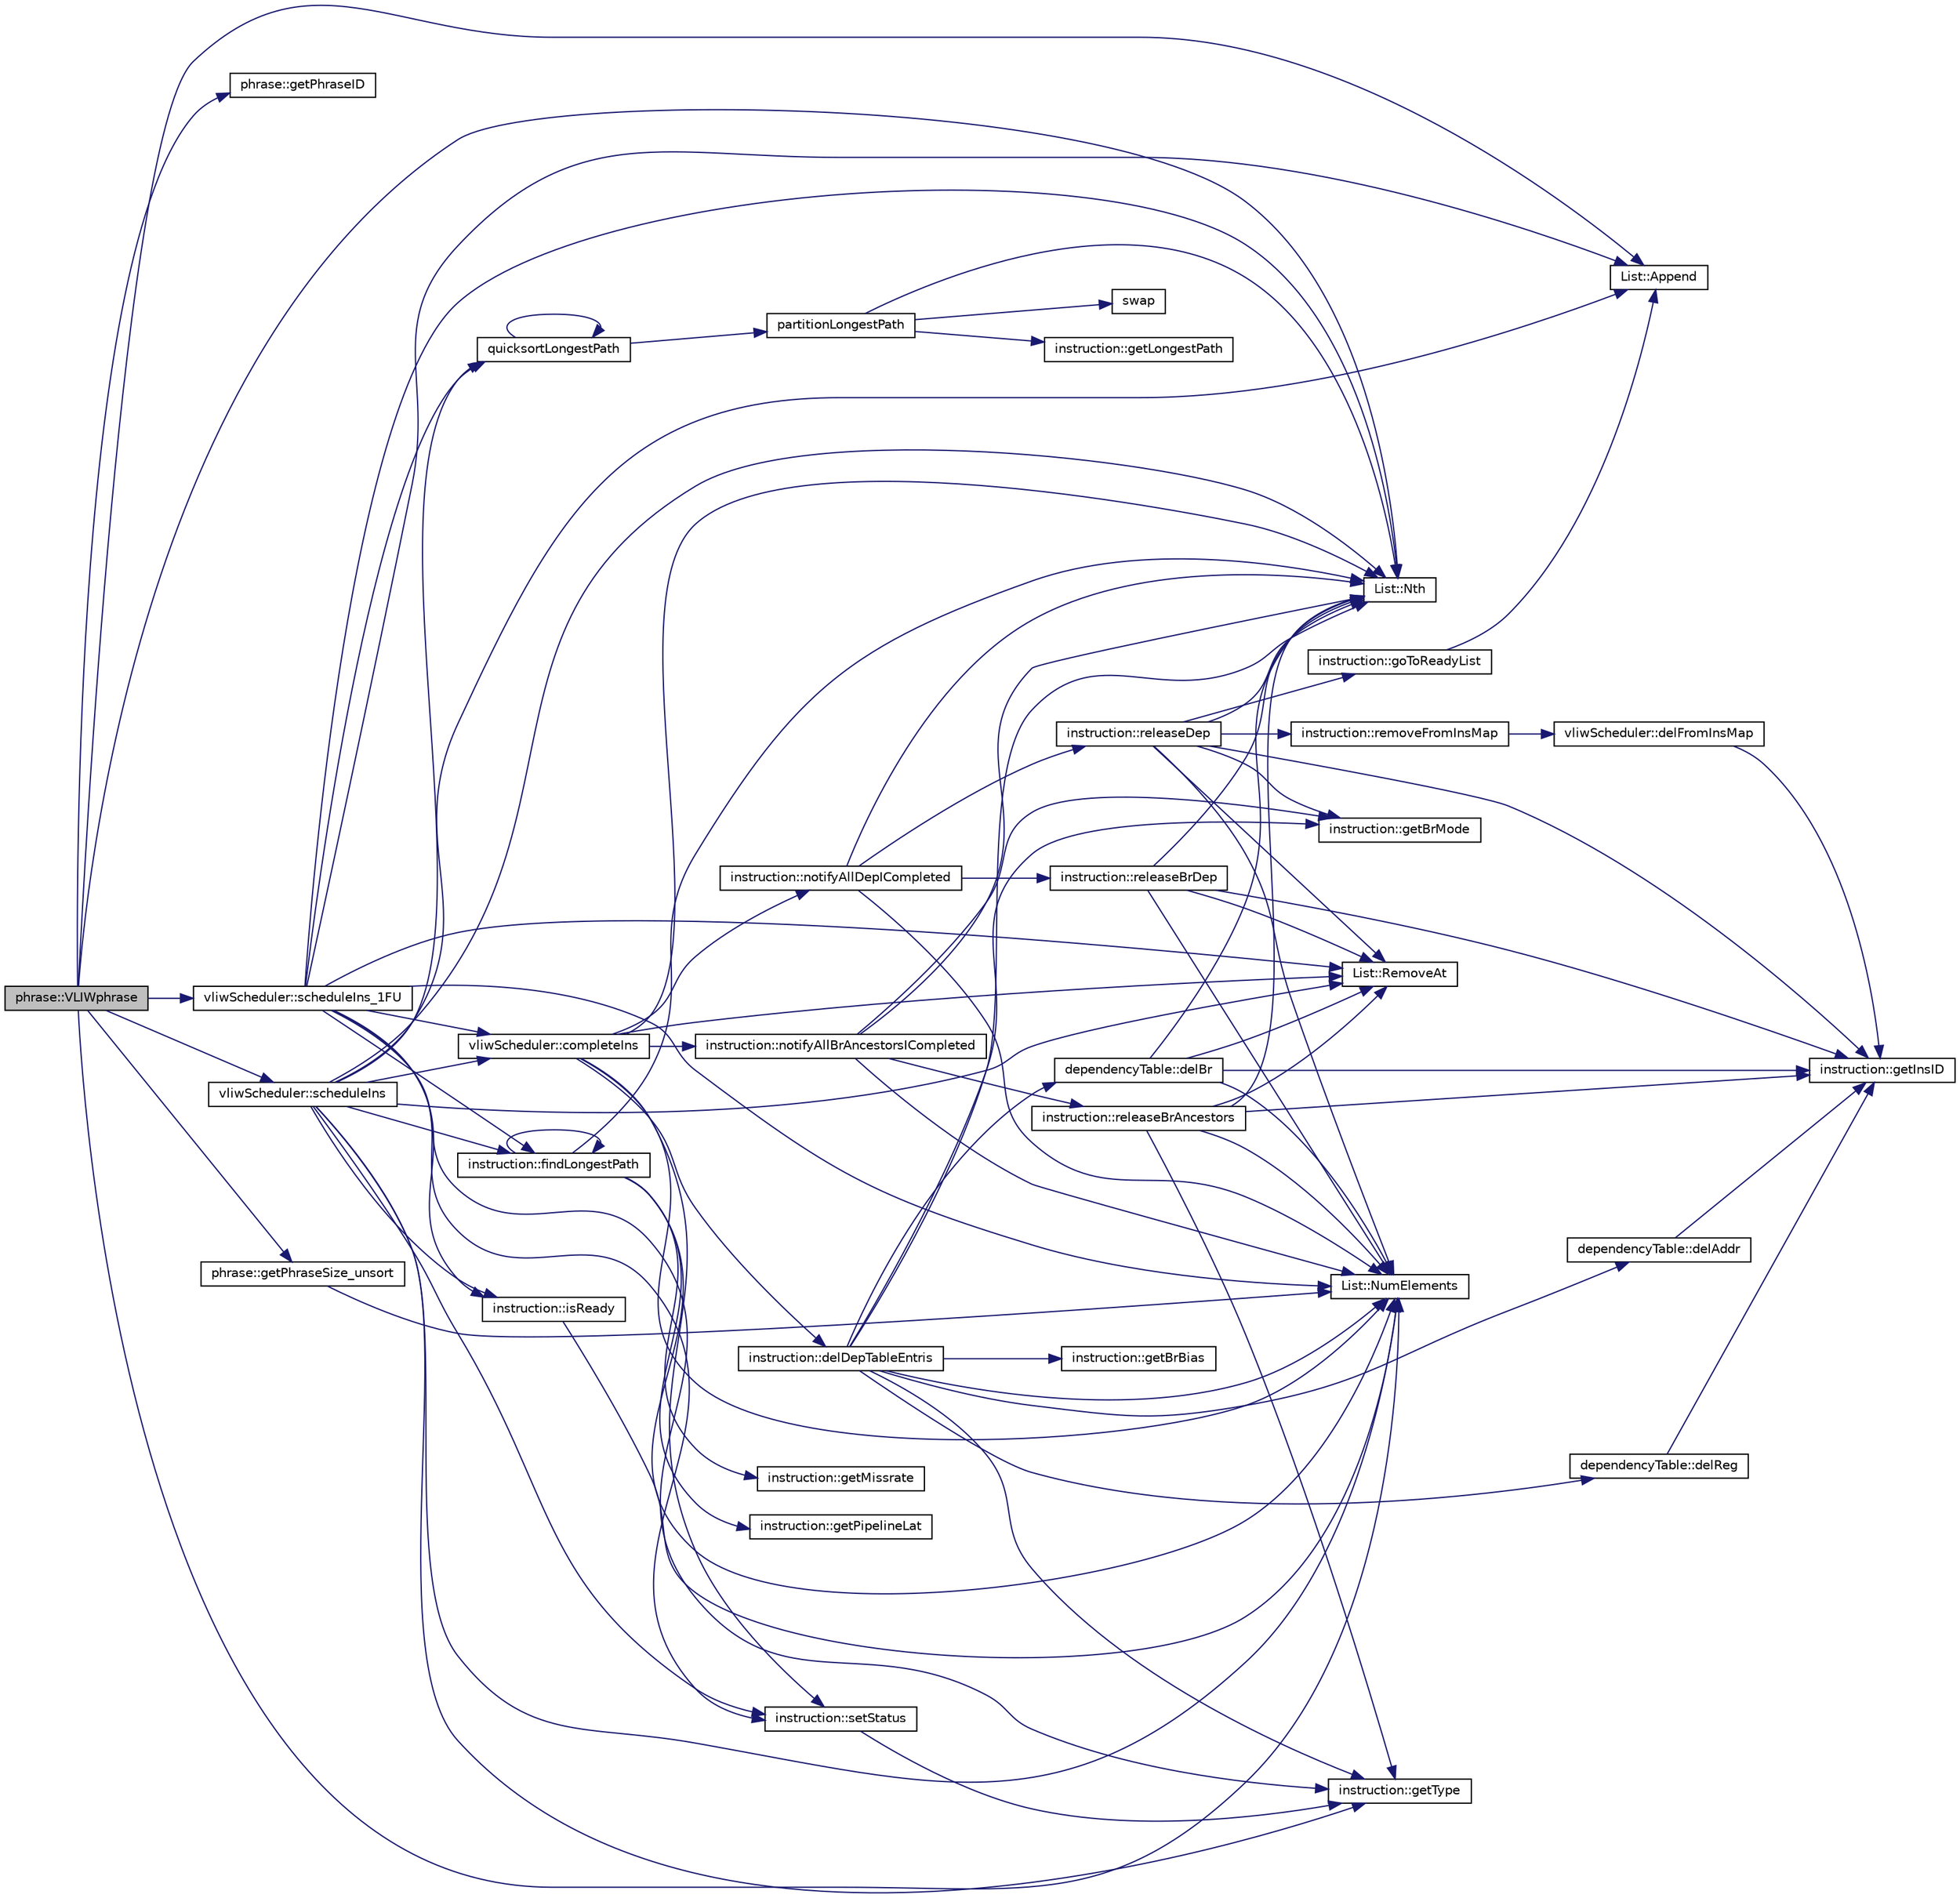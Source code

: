 digraph G
{
  edge [fontname="Helvetica",fontsize="10",labelfontname="Helvetica",labelfontsize="10"];
  node [fontname="Helvetica",fontsize="10",shape=record];
  rankdir=LR;
  Node1 [label="phrase::VLIWphrase",height=0.2,width=0.4,color="black", fillcolor="grey75", style="filled" fontcolor="black"];
  Node1 -> Node2 [color="midnightblue",fontsize="10",style="solid",fontname="Helvetica"];
  Node2 [label="List::Append",height=0.2,width=0.4,color="black", fillcolor="white", style="filled",URL="$classList.html#a473190098e38206d0125b0737245e613"];
  Node1 -> Node3 [color="midnightblue",fontsize="10",style="solid",fontname="Helvetica"];
  Node3 [label="phrase::getPhraseID",height=0.2,width=0.4,color="black", fillcolor="white", style="filled",URL="$classphrase.html#af752a00d3a1ec5ff1df4614ceb959027"];
  Node1 -> Node4 [color="midnightblue",fontsize="10",style="solid",fontname="Helvetica"];
  Node4 [label="phrase::getPhraseSize_unsort",height=0.2,width=0.4,color="black", fillcolor="white", style="filled",URL="$classphrase.html#a214d303bd1646e75a45855c7b9712ac7"];
  Node4 -> Node5 [color="midnightblue",fontsize="10",style="solid",fontname="Helvetica"];
  Node5 [label="List::NumElements",height=0.2,width=0.4,color="black", fillcolor="white", style="filled",URL="$classList.html#ac2e9d50f703b01bf643fa6ce50837c26"];
  Node1 -> Node6 [color="midnightblue",fontsize="10",style="solid",fontname="Helvetica"];
  Node6 [label="List::Nth",height=0.2,width=0.4,color="black", fillcolor="white", style="filled",URL="$classList.html#a5eb964816de33c85e1d46658ddf8c6c4"];
  Node1 -> Node5 [color="midnightblue",fontsize="10",style="solid",fontname="Helvetica"];
  Node1 -> Node7 [color="midnightblue",fontsize="10",style="solid",fontname="Helvetica"];
  Node7 [label="vliwScheduler::scheduleIns",height=0.2,width=0.4,color="black", fillcolor="white", style="filled",URL="$classvliwScheduler.html#a29a8e438bea013f48b2cc7b3e672dfe6"];
  Node7 -> Node2 [color="midnightblue",fontsize="10",style="solid",fontname="Helvetica"];
  Node7 -> Node8 [color="midnightblue",fontsize="10",style="solid",fontname="Helvetica"];
  Node8 [label="vliwScheduler::completeIns",height=0.2,width=0.4,color="black", fillcolor="white", style="filled",URL="$classvliwScheduler.html#aae6254bfac1e348447643a0dec8cbf03"];
  Node8 -> Node9 [color="midnightblue",fontsize="10",style="solid",fontname="Helvetica"];
  Node9 [label="instruction::delDepTableEntris",height=0.2,width=0.4,color="black", fillcolor="white", style="filled",URL="$classinstruction.html#aa97fc6d29e3d841baede2a83414b3997"];
  Node9 -> Node10 [color="midnightblue",fontsize="10",style="solid",fontname="Helvetica"];
  Node10 [label="dependencyTable::delAddr",height=0.2,width=0.4,color="black", fillcolor="white", style="filled",URL="$classdependencyTable.html#abffec553d72068c891beb9fa8fe73440"];
  Node10 -> Node11 [color="midnightblue",fontsize="10",style="solid",fontname="Helvetica"];
  Node11 [label="instruction::getInsID",height=0.2,width=0.4,color="black", fillcolor="white", style="filled",URL="$classinstruction.html#a0856c8a7411c298a51cd8d8d5e2f8b12"];
  Node9 -> Node12 [color="midnightblue",fontsize="10",style="solid",fontname="Helvetica"];
  Node12 [label="dependencyTable::delBr",height=0.2,width=0.4,color="black", fillcolor="white", style="filled",URL="$classdependencyTable.html#a6b94d787b12a3979b8b182c7e5bde07f"];
  Node12 -> Node11 [color="midnightblue",fontsize="10",style="solid",fontname="Helvetica"];
  Node12 -> Node6 [color="midnightblue",fontsize="10",style="solid",fontname="Helvetica"];
  Node12 -> Node5 [color="midnightblue",fontsize="10",style="solid",fontname="Helvetica"];
  Node12 -> Node13 [color="midnightblue",fontsize="10",style="solid",fontname="Helvetica"];
  Node13 [label="List::RemoveAt",height=0.2,width=0.4,color="black", fillcolor="white", style="filled",URL="$classList.html#af17f72d263f90d53ea8501b5b1853470"];
  Node9 -> Node14 [color="midnightblue",fontsize="10",style="solid",fontname="Helvetica"];
  Node14 [label="dependencyTable::delReg",height=0.2,width=0.4,color="black", fillcolor="white", style="filled",URL="$classdependencyTable.html#a6057fc845371e5846048e7c7ede21cd8"];
  Node14 -> Node11 [color="midnightblue",fontsize="10",style="solid",fontname="Helvetica"];
  Node9 -> Node15 [color="midnightblue",fontsize="10",style="solid",fontname="Helvetica"];
  Node15 [label="instruction::getBrBias",height=0.2,width=0.4,color="black", fillcolor="white", style="filled",URL="$classinstruction.html#ac75c130a63a934b5e7e6ea4317a92a73"];
  Node9 -> Node16 [color="midnightblue",fontsize="10",style="solid",fontname="Helvetica"];
  Node16 [label="instruction::getBrMode",height=0.2,width=0.4,color="black", fillcolor="white", style="filled",URL="$classinstruction.html#a5ec270309f416ce62db5ea8e6478819d"];
  Node9 -> Node17 [color="midnightblue",fontsize="10",style="solid",fontname="Helvetica"];
  Node17 [label="instruction::getType",height=0.2,width=0.4,color="black", fillcolor="white", style="filled",URL="$classinstruction.html#a47623362d505a662b974624f81288389"];
  Node9 -> Node6 [color="midnightblue",fontsize="10",style="solid",fontname="Helvetica"];
  Node9 -> Node5 [color="midnightblue",fontsize="10",style="solid",fontname="Helvetica"];
  Node8 -> Node18 [color="midnightblue",fontsize="10",style="solid",fontname="Helvetica"];
  Node18 [label="instruction::notifyAllBrAncestorsICompleted",height=0.2,width=0.4,color="black", fillcolor="white", style="filled",URL="$classinstruction.html#a004b3ed6bdd168e05d4deb6d9dcb6080"];
  Node18 -> Node16 [color="midnightblue",fontsize="10",style="solid",fontname="Helvetica"];
  Node18 -> Node6 [color="midnightblue",fontsize="10",style="solid",fontname="Helvetica"];
  Node18 -> Node5 [color="midnightblue",fontsize="10",style="solid",fontname="Helvetica"];
  Node18 -> Node19 [color="midnightblue",fontsize="10",style="solid",fontname="Helvetica"];
  Node19 [label="instruction::releaseBrAncestors",height=0.2,width=0.4,color="black", fillcolor="white", style="filled",URL="$classinstruction.html#a3ad24eb0105af8c9f593642c3961236f"];
  Node19 -> Node11 [color="midnightblue",fontsize="10",style="solid",fontname="Helvetica"];
  Node19 -> Node17 [color="midnightblue",fontsize="10",style="solid",fontname="Helvetica"];
  Node19 -> Node6 [color="midnightblue",fontsize="10",style="solid",fontname="Helvetica"];
  Node19 -> Node5 [color="midnightblue",fontsize="10",style="solid",fontname="Helvetica"];
  Node19 -> Node13 [color="midnightblue",fontsize="10",style="solid",fontname="Helvetica"];
  Node8 -> Node20 [color="midnightblue",fontsize="10",style="solid",fontname="Helvetica"];
  Node20 [label="instruction::notifyAllDepICompleted",height=0.2,width=0.4,color="black", fillcolor="white", style="filled",URL="$classinstruction.html#a4d6726de4186f3010dd064582d4637d4"];
  Node20 -> Node6 [color="midnightblue",fontsize="10",style="solid",fontname="Helvetica"];
  Node20 -> Node5 [color="midnightblue",fontsize="10",style="solid",fontname="Helvetica"];
  Node20 -> Node21 [color="midnightblue",fontsize="10",style="solid",fontname="Helvetica"];
  Node21 [label="instruction::releaseBrDep",height=0.2,width=0.4,color="black", fillcolor="white", style="filled",URL="$classinstruction.html#a8a4fb5b938939b6988c7d76a1808ef0c"];
  Node21 -> Node11 [color="midnightblue",fontsize="10",style="solid",fontname="Helvetica"];
  Node21 -> Node6 [color="midnightblue",fontsize="10",style="solid",fontname="Helvetica"];
  Node21 -> Node5 [color="midnightblue",fontsize="10",style="solid",fontname="Helvetica"];
  Node21 -> Node13 [color="midnightblue",fontsize="10",style="solid",fontname="Helvetica"];
  Node20 -> Node22 [color="midnightblue",fontsize="10",style="solid",fontname="Helvetica"];
  Node22 [label="instruction::releaseDep",height=0.2,width=0.4,color="black", fillcolor="white", style="filled",URL="$classinstruction.html#a9c036772123e1dcf59239cd5fd065f0f"];
  Node22 -> Node16 [color="midnightblue",fontsize="10",style="solid",fontname="Helvetica"];
  Node22 -> Node11 [color="midnightblue",fontsize="10",style="solid",fontname="Helvetica"];
  Node22 -> Node23 [color="midnightblue",fontsize="10",style="solid",fontname="Helvetica"];
  Node23 [label="instruction::goToReadyList",height=0.2,width=0.4,color="black", fillcolor="white", style="filled",URL="$classinstruction.html#ae98b3fc0943715a103b91ab8bf272758"];
  Node23 -> Node2 [color="midnightblue",fontsize="10",style="solid",fontname="Helvetica"];
  Node22 -> Node6 [color="midnightblue",fontsize="10",style="solid",fontname="Helvetica"];
  Node22 -> Node5 [color="midnightblue",fontsize="10",style="solid",fontname="Helvetica"];
  Node22 -> Node13 [color="midnightblue",fontsize="10",style="solid",fontname="Helvetica"];
  Node22 -> Node24 [color="midnightblue",fontsize="10",style="solid",fontname="Helvetica"];
  Node24 [label="instruction::removeFromInsMap",height=0.2,width=0.4,color="black", fillcolor="white", style="filled",URL="$classinstruction.html#a435d34db2d195bc1a3c451f0132151c1"];
  Node24 -> Node25 [color="midnightblue",fontsize="10",style="solid",fontname="Helvetica"];
  Node25 [label="vliwScheduler::delFromInsMap",height=0.2,width=0.4,color="black", fillcolor="white", style="filled",URL="$classvliwScheduler.html#ae3dceea059708a0c576983d42eeeb929"];
  Node25 -> Node11 [color="midnightblue",fontsize="10",style="solid",fontname="Helvetica"];
  Node8 -> Node6 [color="midnightblue",fontsize="10",style="solid",fontname="Helvetica"];
  Node8 -> Node5 [color="midnightblue",fontsize="10",style="solid",fontname="Helvetica"];
  Node8 -> Node13 [color="midnightblue",fontsize="10",style="solid",fontname="Helvetica"];
  Node8 -> Node26 [color="midnightblue",fontsize="10",style="solid",fontname="Helvetica"];
  Node26 [label="instruction::setStatus",height=0.2,width=0.4,color="black", fillcolor="white", style="filled",URL="$classinstruction.html#ab4b1bbe98c775d3a1fab0ed281a4ad4f"];
  Node26 -> Node17 [color="midnightblue",fontsize="10",style="solid",fontname="Helvetica"];
  Node7 -> Node27 [color="midnightblue",fontsize="10",style="solid",fontname="Helvetica"];
  Node27 [label="instruction::findLongestPath",height=0.2,width=0.4,color="black", fillcolor="white", style="filled",URL="$classinstruction.html#a7415b29e4aaa425287031bc867951d55"];
  Node27 -> Node27 [color="midnightblue",fontsize="10",style="solid",fontname="Helvetica"];
  Node27 -> Node28 [color="midnightblue",fontsize="10",style="solid",fontname="Helvetica"];
  Node28 [label="instruction::getMissrate",height=0.2,width=0.4,color="black", fillcolor="white", style="filled",URL="$classinstruction.html#a7f04521e22bec22c519fdc44d7c8b83a"];
  Node27 -> Node29 [color="midnightblue",fontsize="10",style="solid",fontname="Helvetica"];
  Node29 [label="instruction::getPipelineLat",height=0.2,width=0.4,color="black", fillcolor="white", style="filled",URL="$classinstruction.html#a6691b4bcb64ecd50e0aea3a0558137d0"];
  Node27 -> Node6 [color="midnightblue",fontsize="10",style="solid",fontname="Helvetica"];
  Node27 -> Node5 [color="midnightblue",fontsize="10",style="solid",fontname="Helvetica"];
  Node7 -> Node17 [color="midnightblue",fontsize="10",style="solid",fontname="Helvetica"];
  Node7 -> Node30 [color="midnightblue",fontsize="10",style="solid",fontname="Helvetica"];
  Node30 [label="instruction::isReady",height=0.2,width=0.4,color="black", fillcolor="white", style="filled",URL="$classinstruction.html#a3d3c5926b3f74fa012e77011f6d65a57"];
  Node30 -> Node5 [color="midnightblue",fontsize="10",style="solid",fontname="Helvetica"];
  Node7 -> Node6 [color="midnightblue",fontsize="10",style="solid",fontname="Helvetica"];
  Node7 -> Node5 [color="midnightblue",fontsize="10",style="solid",fontname="Helvetica"];
  Node7 -> Node31 [color="midnightblue",fontsize="10",style="solid",fontname="Helvetica"];
  Node31 [label="quicksortLongestPath",height=0.2,width=0.4,color="black", fillcolor="white", style="filled",URL="$backend_2quickSort_8cpp.html#a200d864344f989164a45f0cd735d82e6"];
  Node31 -> Node32 [color="midnightblue",fontsize="10",style="solid",fontname="Helvetica"];
  Node32 [label="partitionLongestPath",height=0.2,width=0.4,color="black", fillcolor="white", style="filled",URL="$backend_2quickSort_8cpp.html#aa56ec25f7954ac99821ae5a33fec064c"];
  Node32 -> Node33 [color="midnightblue",fontsize="10",style="solid",fontname="Helvetica"];
  Node33 [label="instruction::getLongestPath",height=0.2,width=0.4,color="black", fillcolor="white", style="filled",URL="$classinstruction.html#af4d93f837096be4e0dd2fe8951b1114e"];
  Node32 -> Node6 [color="midnightblue",fontsize="10",style="solid",fontname="Helvetica"];
  Node32 -> Node34 [color="midnightblue",fontsize="10",style="solid",fontname="Helvetica"];
  Node34 [label="swap",height=0.2,width=0.4,color="black", fillcolor="white", style="filled",URL="$backend_2quickSort_8cpp.html#a9b60d58c6031a4013f0a26bdd29d78ff"];
  Node31 -> Node31 [color="midnightblue",fontsize="10",style="solid",fontname="Helvetica"];
  Node7 -> Node13 [color="midnightblue",fontsize="10",style="solid",fontname="Helvetica"];
  Node7 -> Node26 [color="midnightblue",fontsize="10",style="solid",fontname="Helvetica"];
  Node1 -> Node35 [color="midnightblue",fontsize="10",style="solid",fontname="Helvetica"];
  Node35 [label="vliwScheduler::scheduleIns_1FU",height=0.2,width=0.4,color="black", fillcolor="white", style="filled",URL="$classvliwScheduler.html#a6b42ca4f7436dc7dfac2848dabc10416"];
  Node35 -> Node2 [color="midnightblue",fontsize="10",style="solid",fontname="Helvetica"];
  Node35 -> Node8 [color="midnightblue",fontsize="10",style="solid",fontname="Helvetica"];
  Node35 -> Node27 [color="midnightblue",fontsize="10",style="solid",fontname="Helvetica"];
  Node35 -> Node17 [color="midnightblue",fontsize="10",style="solid",fontname="Helvetica"];
  Node35 -> Node30 [color="midnightblue",fontsize="10",style="solid",fontname="Helvetica"];
  Node35 -> Node6 [color="midnightblue",fontsize="10",style="solid",fontname="Helvetica"];
  Node35 -> Node5 [color="midnightblue",fontsize="10",style="solid",fontname="Helvetica"];
  Node35 -> Node31 [color="midnightblue",fontsize="10",style="solid",fontname="Helvetica"];
  Node35 -> Node13 [color="midnightblue",fontsize="10",style="solid",fontname="Helvetica"];
  Node35 -> Node26 [color="midnightblue",fontsize="10",style="solid",fontname="Helvetica"];
}
